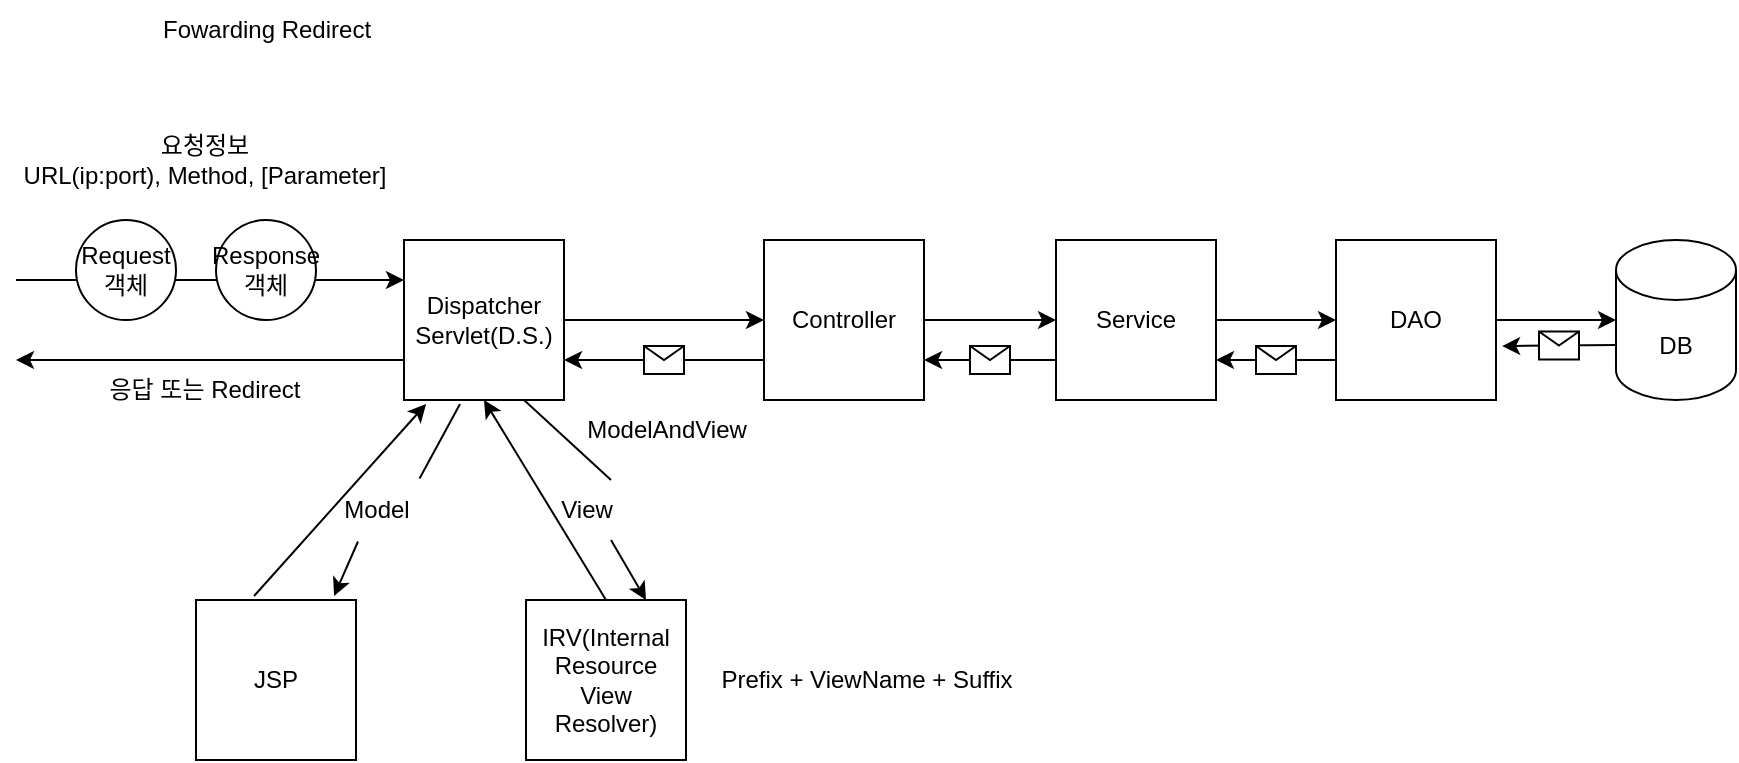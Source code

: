 <mxfile version="20.8.17" type="github" pages="3">
  <diagram name="Flow" id="a38ig548DGWVUYfqITZl">
    <mxGraphModel dx="1415" dy="699" grid="1" gridSize="10" guides="1" tooltips="1" connect="1" arrows="1" fold="1" page="1" pageScale="1" pageWidth="1169" pageHeight="827" math="0" shadow="0">
      <root>
        <mxCell id="0" />
        <mxCell id="1" parent="0" />
        <mxCell id="cVHH7BkLImh6WCXltpSg-1" value="DB" style="shape=cylinder3;whiteSpace=wrap;html=1;boundedLbl=1;backgroundOutline=1;size=15;" vertex="1" parent="1">
          <mxGeometry x="846" y="160" width="60" height="80" as="geometry" />
        </mxCell>
        <mxCell id="cVHH7BkLImh6WCXltpSg-2" value="DAO" style="whiteSpace=wrap;html=1;aspect=fixed;" vertex="1" parent="1">
          <mxGeometry x="706" y="160" width="80" height="80" as="geometry" />
        </mxCell>
        <mxCell id="cVHH7BkLImh6WCXltpSg-3" value="Service" style="whiteSpace=wrap;html=1;aspect=fixed;" vertex="1" parent="1">
          <mxGeometry x="566" y="160" width="80" height="80" as="geometry" />
        </mxCell>
        <mxCell id="cVHH7BkLImh6WCXltpSg-5" value="JSP" style="whiteSpace=wrap;html=1;aspect=fixed;" vertex="1" parent="1">
          <mxGeometry x="136" y="340" width="80" height="80" as="geometry" />
        </mxCell>
        <mxCell id="cVHH7BkLImh6WCXltpSg-6" value="Dispatcher Servlet(D.S.)" style="whiteSpace=wrap;html=1;aspect=fixed;" vertex="1" parent="1">
          <mxGeometry x="240" y="160" width="80" height="80" as="geometry" />
        </mxCell>
        <mxCell id="cVHH7BkLImh6WCXltpSg-7" value="IRV(Internal Resource View Resolver)" style="whiteSpace=wrap;html=1;aspect=fixed;" vertex="1" parent="1">
          <mxGeometry x="301" y="340" width="80" height="80" as="geometry" />
        </mxCell>
        <mxCell id="cVHH7BkLImh6WCXltpSg-8" value="" style="endArrow=classic;html=1;rounded=0;startArrow=none;" edge="1" parent="1" source="cVHH7BkLImh6WCXltpSg-4">
          <mxGeometry width="50" height="50" relative="1" as="geometry">
            <mxPoint x="446" y="250" as="sourcePoint" />
            <mxPoint x="486" y="200" as="targetPoint" />
          </mxGeometry>
        </mxCell>
        <mxCell id="cVHH7BkLImh6WCXltpSg-14" value="" style="endArrow=classic;html=1;rounded=0;exitX=0;exitY=0;exitDx=0;exitDy=52.5;exitPerimeter=0;entryX=1.038;entryY=0.663;entryDx=0;entryDy=0;entryPerimeter=0;" edge="1" parent="1" source="cVHH7BkLImh6WCXltpSg-1" target="cVHH7BkLImh6WCXltpSg-2">
          <mxGeometry relative="1" as="geometry">
            <mxPoint x="666" y="350" as="sourcePoint" />
            <mxPoint x="766" y="350" as="targetPoint" />
          </mxGeometry>
        </mxCell>
        <mxCell id="cVHH7BkLImh6WCXltpSg-15" value="" style="shape=message;html=1;outlineConnect=0;" vertex="1" parent="cVHH7BkLImh6WCXltpSg-14">
          <mxGeometry width="20" height="14" relative="1" as="geometry">
            <mxPoint x="-10" y="-7" as="offset" />
          </mxGeometry>
        </mxCell>
        <mxCell id="cVHH7BkLImh6WCXltpSg-4" value="Controller" style="whiteSpace=wrap;html=1;aspect=fixed;" vertex="1" parent="1">
          <mxGeometry x="420" y="160" width="80" height="80" as="geometry" />
        </mxCell>
        <mxCell id="cVHH7BkLImh6WCXltpSg-19" value="" style="endArrow=classic;html=1;rounded=0;entryX=0;entryY=0.5;entryDx=0;entryDy=0;" edge="1" parent="1" source="cVHH7BkLImh6WCXltpSg-6" target="cVHH7BkLImh6WCXltpSg-4">
          <mxGeometry width="50" height="50" relative="1" as="geometry">
            <mxPoint x="366" y="250" as="sourcePoint" />
            <mxPoint x="416" y="200" as="targetPoint" />
          </mxGeometry>
        </mxCell>
        <mxCell id="cVHH7BkLImh6WCXltpSg-21" value="" style="endArrow=classic;html=1;rounded=0;entryX=0;entryY=0.5;entryDx=0;entryDy=0;" edge="1" parent="1" source="cVHH7BkLImh6WCXltpSg-4" target="cVHH7BkLImh6WCXltpSg-3">
          <mxGeometry width="50" height="50" relative="1" as="geometry">
            <mxPoint x="500" y="250" as="sourcePoint" />
            <mxPoint x="566" y="200" as="targetPoint" />
          </mxGeometry>
        </mxCell>
        <mxCell id="cVHH7BkLImh6WCXltpSg-22" value="" style="endArrow=classic;html=1;rounded=0;entryX=0;entryY=0.5;entryDx=0;entryDy=0;" edge="1" parent="1" source="cVHH7BkLImh6WCXltpSg-3" target="cVHH7BkLImh6WCXltpSg-2">
          <mxGeometry width="50" height="50" relative="1" as="geometry">
            <mxPoint x="646" y="250" as="sourcePoint" />
            <mxPoint x="706" y="200" as="targetPoint" />
          </mxGeometry>
        </mxCell>
        <mxCell id="cVHH7BkLImh6WCXltpSg-24" value="" style="endArrow=classic;html=1;rounded=0;entryX=0;entryY=0.5;entryDx=0;entryDy=0;entryPerimeter=0;" edge="1" parent="1" source="cVHH7BkLImh6WCXltpSg-2" target="cVHH7BkLImh6WCXltpSg-1">
          <mxGeometry width="50" height="50" relative="1" as="geometry">
            <mxPoint x="786" y="250" as="sourcePoint" />
            <mxPoint x="856.711" y="200" as="targetPoint" />
          </mxGeometry>
        </mxCell>
        <mxCell id="cVHH7BkLImh6WCXltpSg-25" value="" style="endArrow=classic;html=1;rounded=0;exitX=0;exitY=0.75;exitDx=0;exitDy=0;entryX=1;entryY=0.75;entryDx=0;entryDy=0;" edge="1" parent="1" source="cVHH7BkLImh6WCXltpSg-2" target="cVHH7BkLImh6WCXltpSg-3">
          <mxGeometry relative="1" as="geometry">
            <mxPoint x="656" y="300" as="sourcePoint" />
            <mxPoint x="756" y="300" as="targetPoint" />
          </mxGeometry>
        </mxCell>
        <mxCell id="cVHH7BkLImh6WCXltpSg-26" value="" style="shape=message;html=1;outlineConnect=0;" vertex="1" parent="cVHH7BkLImh6WCXltpSg-25">
          <mxGeometry width="20" height="14" relative="1" as="geometry">
            <mxPoint x="-10" y="-7" as="offset" />
          </mxGeometry>
        </mxCell>
        <mxCell id="cVHH7BkLImh6WCXltpSg-27" value="" style="endArrow=classic;html=1;rounded=0;exitX=0;exitY=0.75;exitDx=0;exitDy=0;entryX=1;entryY=0.75;entryDx=0;entryDy=0;" edge="1" parent="1" source="cVHH7BkLImh6WCXltpSg-3" target="cVHH7BkLImh6WCXltpSg-4">
          <mxGeometry relative="1" as="geometry">
            <mxPoint x="656" y="300" as="sourcePoint" />
            <mxPoint x="756" y="300" as="targetPoint" />
          </mxGeometry>
        </mxCell>
        <mxCell id="cVHH7BkLImh6WCXltpSg-28" value="" style="shape=message;html=1;outlineConnect=0;" vertex="1" parent="cVHH7BkLImh6WCXltpSg-27">
          <mxGeometry width="20" height="14" relative="1" as="geometry">
            <mxPoint x="-10" y="-7" as="offset" />
          </mxGeometry>
        </mxCell>
        <mxCell id="cVHH7BkLImh6WCXltpSg-29" value="" style="endArrow=classic;html=1;rounded=0;exitX=0;exitY=0.75;exitDx=0;exitDy=0;entryX=1;entryY=0.75;entryDx=0;entryDy=0;" edge="1" parent="1" source="cVHH7BkLImh6WCXltpSg-4" target="cVHH7BkLImh6WCXltpSg-6">
          <mxGeometry relative="1" as="geometry">
            <mxPoint x="656" y="300" as="sourcePoint" />
            <mxPoint x="756" y="300" as="targetPoint" />
          </mxGeometry>
        </mxCell>
        <mxCell id="cVHH7BkLImh6WCXltpSg-30" value="" style="shape=message;html=1;outlineConnect=0;" vertex="1" parent="cVHH7BkLImh6WCXltpSg-29">
          <mxGeometry width="20" height="14" relative="1" as="geometry">
            <mxPoint x="-10" y="-7" as="offset" />
          </mxGeometry>
        </mxCell>
        <mxCell id="cVHH7BkLImh6WCXltpSg-32" value="ModelAndView" style="text;html=1;align=center;verticalAlign=middle;resizable=0;points=[];autosize=1;strokeColor=none;fillColor=none;" vertex="1" parent="1">
          <mxGeometry x="321" y="240" width="100" height="30" as="geometry" />
        </mxCell>
        <mxCell id="cVHH7BkLImh6WCXltpSg-33" value="" style="endArrow=classic;html=1;rounded=0;exitX=0.75;exitY=1;exitDx=0;exitDy=0;entryX=0.75;entryY=0;entryDx=0;entryDy=0;startArrow=none;" edge="1" parent="1" source="cVHH7BkLImh6WCXltpSg-34" target="cVHH7BkLImh6WCXltpSg-7">
          <mxGeometry width="50" height="50" relative="1" as="geometry">
            <mxPoint x="686" y="330" as="sourcePoint" />
            <mxPoint x="356" y="340" as="targetPoint" />
          </mxGeometry>
        </mxCell>
        <mxCell id="cVHH7BkLImh6WCXltpSg-35" value="Prefix + ViewName + Suffix" style="text;html=1;align=center;verticalAlign=middle;resizable=0;points=[];autosize=1;strokeColor=none;fillColor=none;" vertex="1" parent="1">
          <mxGeometry x="386" y="365" width="170" height="30" as="geometry" />
        </mxCell>
        <mxCell id="cVHH7BkLImh6WCXltpSg-36" value="" style="endArrow=classic;html=1;rounded=0;exitX=0.5;exitY=0;exitDx=0;exitDy=0;exitPerimeter=0;entryX=0.5;entryY=1;entryDx=0;entryDy=0;" edge="1" parent="1" source="cVHH7BkLImh6WCXltpSg-7" target="cVHH7BkLImh6WCXltpSg-6">
          <mxGeometry width="50" height="50" relative="1" as="geometry">
            <mxPoint x="686" y="330" as="sourcePoint" />
            <mxPoint x="736" y="280" as="targetPoint" />
          </mxGeometry>
        </mxCell>
        <mxCell id="cVHH7BkLImh6WCXltpSg-37" value="" style="endArrow=classic;html=1;rounded=0;exitX=0.35;exitY=1.025;exitDx=0;exitDy=0;entryX=0.863;entryY=-0.025;entryDx=0;entryDy=0;exitPerimeter=0;entryPerimeter=0;startArrow=none;" edge="1" parent="1" source="cVHH7BkLImh6WCXltpSg-38" target="cVHH7BkLImh6WCXltpSg-5">
          <mxGeometry width="50" height="50" relative="1" as="geometry">
            <mxPoint x="686" y="330" as="sourcePoint" />
            <mxPoint x="736" y="280" as="targetPoint" />
          </mxGeometry>
        </mxCell>
        <mxCell id="cVHH7BkLImh6WCXltpSg-39" value="" style="endArrow=none;html=1;rounded=0;exitX=0.75;exitY=1;exitDx=0;exitDy=0;entryX=0.75;entryY=0;entryDx=0;entryDy=0;" edge="1" parent="1" source="cVHH7BkLImh6WCXltpSg-6" target="cVHH7BkLImh6WCXltpSg-34">
          <mxGeometry width="50" height="50" relative="1" as="geometry">
            <mxPoint x="300" y="240" as="sourcePoint" />
            <mxPoint x="361" y="340" as="targetPoint" />
          </mxGeometry>
        </mxCell>
        <mxCell id="cVHH7BkLImh6WCXltpSg-34" value="View" style="text;html=1;align=center;verticalAlign=middle;resizable=0;points=[];autosize=1;strokeColor=none;fillColor=none;" vertex="1" parent="1">
          <mxGeometry x="306" y="280" width="50" height="30" as="geometry" />
        </mxCell>
        <mxCell id="cVHH7BkLImh6WCXltpSg-40" value="" style="endArrow=none;html=1;rounded=0;exitX=0.35;exitY=1.025;exitDx=0;exitDy=0;entryX=0.863;entryY=-0.025;entryDx=0;entryDy=0;exitPerimeter=0;entryPerimeter=0;" edge="1" parent="1" source="cVHH7BkLImh6WCXltpSg-6" target="cVHH7BkLImh6WCXltpSg-38">
          <mxGeometry width="50" height="50" relative="1" as="geometry">
            <mxPoint x="268" y="242" as="sourcePoint" />
            <mxPoint x="205.04" y="338" as="targetPoint" />
          </mxGeometry>
        </mxCell>
        <mxCell id="cVHH7BkLImh6WCXltpSg-38" value="Model" style="text;html=1;align=center;verticalAlign=middle;resizable=0;points=[];autosize=1;strokeColor=none;fillColor=none;" vertex="1" parent="1">
          <mxGeometry x="196" y="280" width="60" height="30" as="geometry" />
        </mxCell>
        <mxCell id="cVHH7BkLImh6WCXltpSg-42" value="" style="endArrow=classic;html=1;rounded=0;exitX=0.363;exitY=-0.025;exitDx=0;exitDy=0;exitPerimeter=0;entryX=0.138;entryY=1.025;entryDx=0;entryDy=0;entryPerimeter=0;" edge="1" parent="1" source="cVHH7BkLImh6WCXltpSg-5" target="cVHH7BkLImh6WCXltpSg-6">
          <mxGeometry width="50" height="50" relative="1" as="geometry">
            <mxPoint x="146" y="310" as="sourcePoint" />
            <mxPoint x="196" y="260" as="targetPoint" />
          </mxGeometry>
        </mxCell>
        <mxCell id="cVHH7BkLImh6WCXltpSg-43" value="" style="endArrow=classic;html=1;rounded=0;exitX=0;exitY=0.75;exitDx=0;exitDy=0;" edge="1" parent="1" source="cVHH7BkLImh6WCXltpSg-6">
          <mxGeometry width="50" height="50" relative="1" as="geometry">
            <mxPoint x="686" y="330" as="sourcePoint" />
            <mxPoint x="46" y="220" as="targetPoint" />
          </mxGeometry>
        </mxCell>
        <mxCell id="cVHH7BkLImh6WCXltpSg-44" value="" style="endArrow=classic;html=1;rounded=0;entryX=0;entryY=0.25;entryDx=0;entryDy=0;" edge="1" parent="1" target="cVHH7BkLImh6WCXltpSg-6">
          <mxGeometry width="50" height="50" relative="1" as="geometry">
            <mxPoint x="46" y="180" as="sourcePoint" />
            <mxPoint x="646" y="240" as="targetPoint" />
          </mxGeometry>
        </mxCell>
        <mxCell id="cVHH7BkLImh6WCXltpSg-45" value="요청정보&lt;br&gt;URL(ip:port), Method, [Parameter]" style="text;html=1;align=center;verticalAlign=middle;resizable=0;points=[];autosize=1;strokeColor=none;fillColor=none;" vertex="1" parent="1">
          <mxGeometry x="40" y="100" width="200" height="40" as="geometry" />
        </mxCell>
        <mxCell id="cVHH7BkLImh6WCXltpSg-46" value="Request&lt;br&gt;객체" style="ellipse;whiteSpace=wrap;html=1;aspect=fixed;" vertex="1" parent="1">
          <mxGeometry x="76" y="150" width="50" height="50" as="geometry" />
        </mxCell>
        <mxCell id="cVHH7BkLImh6WCXltpSg-47" value="Response&lt;br&gt;객체" style="ellipse;whiteSpace=wrap;html=1;aspect=fixed;" vertex="1" parent="1">
          <mxGeometry x="146" y="150" width="50" height="50" as="geometry" />
        </mxCell>
        <mxCell id="cVHH7BkLImh6WCXltpSg-49" value="Fowarding Redirect" style="text;html=1;align=center;verticalAlign=middle;resizable=0;points=[];autosize=1;strokeColor=none;fillColor=none;" vertex="1" parent="1">
          <mxGeometry x="106" y="40" width="130" height="30" as="geometry" />
        </mxCell>
        <mxCell id="cVHH7BkLImh6WCXltpSg-50" value="응답 또는 Redirect" style="text;html=1;align=center;verticalAlign=middle;resizable=0;points=[];autosize=1;strokeColor=none;fillColor=none;" vertex="1" parent="1">
          <mxGeometry x="80" y="220" width="120" height="30" as="geometry" />
        </mxCell>
      </root>
    </mxGraphModel>
  </diagram>
  <diagram id="5pSsUK6Ihgyl1BSsLuDA" name="Class Diagram - Product">
    <mxGraphModel dx="1415" dy="756" grid="1" gridSize="10" guides="1" tooltips="1" connect="1" arrows="1" fold="1" page="1" pageScale="1" pageWidth="1169" pageHeight="827" math="0" shadow="0">
      <root>
        <mxCell id="0" />
        <mxCell id="1" parent="0" />
        <mxCell id="afDt_r49-M6QYHOoE6Rl-1" value="ProductDAO" style="swimlane;fontStyle=1;align=center;verticalAlign=top;childLayout=stackLayout;horizontal=1;startSize=26;horizontalStack=0;resizeParent=1;resizeParentMax=0;resizeLast=0;collapsible=1;marginBottom=0;" vertex="1" parent="1">
          <mxGeometry x="770" y="140" width="260" height="190" as="geometry" />
        </mxCell>
        <mxCell id="afDt_r49-M6QYHOoE6Rl-2" value="- sqlSession: SqlSession&#xa;- NAMESPACE : String" style="text;strokeColor=none;fillColor=none;align=left;verticalAlign=top;spacingLeft=4;spacingRight=4;overflow=hidden;rotatable=0;points=[[0,0.5],[1,0.5]];portConstraint=eastwest;" vertex="1" parent="afDt_r49-M6QYHOoE6Rl-1">
          <mxGeometry y="26" width="260" height="44" as="geometry" />
        </mxCell>
        <mxCell id="afDt_r49-M6QYHOoE6Rl-3" value="" style="line;strokeWidth=1;fillColor=none;align=left;verticalAlign=middle;spacingTop=-1;spacingLeft=3;spacingRight=3;rotatable=0;labelPosition=right;points=[];portConstraint=eastwest;strokeColor=inherit;" vertex="1" parent="afDt_r49-M6QYHOoE6Rl-1">
          <mxGeometry y="70" width="260" height="10" as="geometry" />
        </mxCell>
        <mxCell id="afDt_r49-M6QYHOoE6Rl-4" value="+ getProductList(): List&lt;ProductDTO&gt;&#xa;+ getProductDetail(ProductDTO): ProductDTO&#xa;+ setProductAdd(ProductDTO): int" style="text;strokeColor=none;fillColor=none;align=left;verticalAlign=top;spacingLeft=4;spacingRight=4;overflow=hidden;rotatable=0;points=[[0,0.5],[1,0.5]];portConstraint=eastwest;" vertex="1" parent="afDt_r49-M6QYHOoE6Rl-1">
          <mxGeometry y="80" width="260" height="110" as="geometry" />
        </mxCell>
        <mxCell id="afDt_r49-M6QYHOoE6Rl-5" value="&lt;font style=&quot;font-size: 24px;&quot;&gt;Class Diagram&lt;/font&gt;" style="text;html=1;align=center;verticalAlign=middle;resizable=0;points=[];autosize=1;strokeColor=none;fillColor=none;" vertex="1" parent="1">
          <mxGeometry x="40" y="40" width="180" height="40" as="geometry" />
        </mxCell>
        <mxCell id="afDt_r49-M6QYHOoE6Rl-6" value="&lt;font style=&quot;font-size: 12px;&quot;&gt;Product&lt;br&gt;&lt;/font&gt;" style="text;html=1;align=center;verticalAlign=middle;resizable=0;points=[];autosize=1;strokeColor=none;fillColor=none;fontSize=24;" vertex="1" parent="1">
          <mxGeometry x="40" y="90" width="60" height="40" as="geometry" />
        </mxCell>
        <mxCell id="afDt_r49-M6QYHOoE6Rl-8" value="ProductService" style="swimlane;fontStyle=1;align=center;verticalAlign=top;childLayout=stackLayout;horizontal=1;startSize=26;horizontalStack=0;resizeParent=1;resizeParentMax=0;resizeLast=0;collapsible=1;marginBottom=0;fontSize=12;" vertex="1" parent="1">
          <mxGeometry x="370" y="140" width="340" height="200" as="geometry" />
        </mxCell>
        <mxCell id="afDt_r49-M6QYHOoE6Rl-9" value="- ProductDAO: ProductDAO" style="text;strokeColor=none;fillColor=none;align=left;verticalAlign=top;spacingLeft=4;spacingRight=4;overflow=hidden;rotatable=0;points=[[0,0.5],[1,0.5]];portConstraint=eastwest;fontSize=12;" vertex="1" parent="afDt_r49-M6QYHOoE6Rl-8">
          <mxGeometry y="26" width="340" height="26" as="geometry" />
        </mxCell>
        <mxCell id="afDt_r49-M6QYHOoE6Rl-10" value="" style="line;strokeWidth=1;fillColor=none;align=left;verticalAlign=middle;spacingTop=-1;spacingLeft=3;spacingRight=3;rotatable=0;labelPosition=right;points=[];portConstraint=eastwest;strokeColor=inherit;fontSize=12;" vertex="1" parent="afDt_r49-M6QYHOoE6Rl-8">
          <mxGeometry y="52" width="340" height="8" as="geometry" />
        </mxCell>
        <mxCell id="afDt_r49-M6QYHOoE6Rl-11" value="+ getProductList(): List&lt;ProductDTO&gt;&#xa;+ getProductDetail(ProductDTO): ProductDTO&#xa;+ setProductAdd(ProductDTO, List&lt;ProductOptionDTO&gt;): int" style="text;strokeColor=none;fillColor=none;align=left;verticalAlign=top;spacingLeft=4;spacingRight=4;overflow=hidden;rotatable=0;points=[[0,0.5],[1,0.5]];portConstraint=eastwest;fontSize=12;" vertex="1" parent="afDt_r49-M6QYHOoE6Rl-8">
          <mxGeometry y="60" width="340" height="140" as="geometry" />
        </mxCell>
        <mxCell id="afDt_r49-M6QYHOoE6Rl-12" value="ProductController" style="swimlane;fontStyle=1;align=center;verticalAlign=top;childLayout=stackLayout;horizontal=1;startSize=26;horizontalStack=0;resizeParent=1;resizeParentMax=0;resizeLast=0;collapsible=1;marginBottom=0;fontSize=12;" vertex="1" parent="1">
          <mxGeometry x="40" y="140" width="270" height="200" as="geometry" />
        </mxCell>
        <mxCell id="afDt_r49-M6QYHOoE6Rl-13" value="- ProductService: ProductService" style="text;strokeColor=none;fillColor=none;align=left;verticalAlign=top;spacingLeft=4;spacingRight=4;overflow=hidden;rotatable=0;points=[[0,0.5],[1,0.5]];portConstraint=eastwest;fontSize=12;" vertex="1" parent="afDt_r49-M6QYHOoE6Rl-12">
          <mxGeometry y="26" width="270" height="26" as="geometry" />
        </mxCell>
        <mxCell id="afDt_r49-M6QYHOoE6Rl-14" value="" style="line;strokeWidth=1;fillColor=none;align=left;verticalAlign=middle;spacingTop=-1;spacingLeft=3;spacingRight=3;rotatable=0;labelPosition=right;points=[];portConstraint=eastwest;strokeColor=inherit;fontSize=12;" vertex="1" parent="afDt_r49-M6QYHOoE6Rl-12">
          <mxGeometry y="52" width="270" height="8" as="geometry" />
        </mxCell>
        <mxCell id="afDt_r49-M6QYHOoE6Rl-15" value="+ getProductList(): ModelAndView&#xa;+ getProductDetail(ProductDTO): String&#xa;+ setProductAdd(): Void&#xa;+ setProductAdd(ProductDTO): String" style="text;strokeColor=none;fillColor=none;align=left;verticalAlign=top;spacingLeft=4;spacingRight=4;overflow=hidden;rotatable=0;points=[[0,0.5],[1,0.5]];portConstraint=eastwest;fontSize=12;" vertex="1" parent="afDt_r49-M6QYHOoE6Rl-12">
          <mxGeometry y="60" width="270" height="140" as="geometry" />
        </mxCell>
        <mxCell id="afDt_r49-M6QYHOoE6Rl-16" value="각각 메서드가 하는일들을 블로그나 노션에 적어놓고, 오버로딩된 메서드들이 무슨차이인지도&lt;br&gt;메모를 해두고 보면 좋다." style="text;html=1;align=center;verticalAlign=middle;resizable=0;points=[];autosize=1;strokeColor=none;fillColor=none;fontSize=12;" vertex="1" parent="1">
          <mxGeometry x="310" y="30" width="520" height="40" as="geometry" />
        </mxCell>
        <mxCell id="afDt_r49-M6QYHOoE6Rl-17" value="" style="edgeStyle=orthogonalEdgeStyle;rounded=0;orthogonalLoop=1;jettySize=auto;html=1;fontSize=12;" edge="1" parent="1" source="afDt_r49-M6QYHOoE6Rl-15" target="afDt_r49-M6QYHOoE6Rl-11">
          <mxGeometry relative="1" as="geometry" />
        </mxCell>
        <mxCell id="afDt_r49-M6QYHOoE6Rl-20" value="ProductControll는&lt;br&gt;ProductService를 참조하겠다&lt;br&gt;= 즉, 필요하다. 의존적이다" style="text;html=1;align=center;verticalAlign=middle;resizable=0;points=[];autosize=1;strokeColor=none;fillColor=none;fontSize=12;" vertex="1" parent="1">
          <mxGeometry x="250" y="340" width="180" height="60" as="geometry" />
        </mxCell>
        <mxCell id="afDt_r49-M6QYHOoE6Rl-21" value="ProductService는&lt;br&gt;ProductDAO를 참조하겠다.&lt;br&gt;= 즉, 필요하다. 의존적이다" style="text;html=1;align=center;verticalAlign=middle;resizable=0;points=[];autosize=1;strokeColor=none;fillColor=none;fontSize=12;" vertex="1" parent="1">
          <mxGeometry x="660" y="339" width="170" height="60" as="geometry" />
        </mxCell>
        <mxCell id="afDt_r49-M6QYHOoE6Rl-37" value="" style="edgeStyle=orthogonalEdgeStyle;rounded=0;orthogonalLoop=1;jettySize=auto;html=1;fontSize=12;" edge="1" parent="1" source="afDt_r49-M6QYHOoE6Rl-11" target="afDt_r49-M6QYHOoE6Rl-4">
          <mxGeometry relative="1" as="geometry" />
        </mxCell>
      </root>
    </mxGraphModel>
  </diagram>
  <diagram id="G9jywz4MMIdzYjSdXpmn" name="Class Diagram - Member">
    <mxGraphModel dx="1415" dy="756" grid="1" gridSize="10" guides="1" tooltips="1" connect="1" arrows="1" fold="1" page="1" pageScale="1" pageWidth="1169" pageHeight="827" math="0" shadow="0">
      <root>
        <mxCell id="0" />
        <mxCell id="1" parent="0" />
        <mxCell id="8meTgkc3xByESBasRRkq-5" value="&lt;font style=&quot;font-size: 24px;&quot;&gt;Class Diagram&lt;/font&gt;" style="text;html=1;align=center;verticalAlign=middle;resizable=0;points=[];autosize=1;strokeColor=none;fillColor=none;" vertex="1" parent="1">
          <mxGeometry x="40" y="40" width="180" height="40" as="geometry" />
        </mxCell>
        <mxCell id="8meTgkc3xByESBasRRkq-15" value="각각 메서드가 하는일들을 블로그나 노션에 적어놓고, 오버로딩된 메서드들이 무슨차이인지도&lt;br&gt;메모를 해두고 보면 좋다." style="text;html=1;align=center;verticalAlign=middle;resizable=0;points=[];autosize=1;strokeColor=none;fillColor=none;fontSize=12;" vertex="1" parent="1">
          <mxGeometry x="310" y="30" width="520" height="40" as="geometry" />
        </mxCell>
        <mxCell id="8meTgkc3xByESBasRRkq-19" value="MemberDAO&#xa;" style="swimlane;fontStyle=1;align=center;verticalAlign=top;childLayout=stackLayout;horizontal=1;startSize=26;horizontalStack=0;resizeParent=1;resizeParentMax=0;resizeLast=0;collapsible=1;marginBottom=0;fontSize=12;" vertex="1" parent="1">
          <mxGeometry x="770" y="140" width="260" height="170" as="geometry" />
        </mxCell>
        <mxCell id="8meTgkc3xByESBasRRkq-20" value="- sqlSession: SqlSession&#xa;- NAMESPACE: String" style="text;strokeColor=none;fillColor=none;align=left;verticalAlign=top;spacingLeft=4;spacingRight=4;overflow=hidden;rotatable=0;points=[[0,0.5],[1,0.5]];portConstraint=eastwest;fontSize=12;" vertex="1" parent="8meTgkc3xByESBasRRkq-19">
          <mxGeometry y="26" width="260" height="44" as="geometry" />
        </mxCell>
        <mxCell id="8meTgkc3xByESBasRRkq-21" value="" style="line;strokeWidth=1;fillColor=none;align=left;verticalAlign=middle;spacingTop=-1;spacingLeft=3;spacingRight=3;rotatable=0;labelPosition=right;points=[];portConstraint=eastwest;strokeColor=inherit;fontSize=12;" vertex="1" parent="8meTgkc3xByESBasRRkq-19">
          <mxGeometry y="70" width="260" height="8" as="geometry" />
        </mxCell>
        <mxCell id="8meTgkc3xByESBasRRkq-22" value="+ setMemberAdd(MemberDTO): int" style="text;strokeColor=none;fillColor=none;align=left;verticalAlign=top;spacingLeft=4;spacingRight=4;overflow=hidden;rotatable=0;points=[[0,0.5],[1,0.5]];portConstraint=eastwest;fontSize=12;" vertex="1" parent="8meTgkc3xByESBasRRkq-19">
          <mxGeometry y="78" width="260" height="92" as="geometry" />
        </mxCell>
        <mxCell id="8meTgkc3xByESBasRRkq-23" value="Member" style="text;html=1;align=center;verticalAlign=middle;resizable=0;points=[];autosize=1;strokeColor=none;fillColor=none;fontSize=12;" vertex="1" parent="1">
          <mxGeometry x="30" y="100" width="70" height="30" as="geometry" />
        </mxCell>
        <mxCell id="8meTgkc3xByESBasRRkq-24" value="MemberService" style="swimlane;fontStyle=1;align=center;verticalAlign=top;childLayout=stackLayout;horizontal=1;startSize=26;horizontalStack=0;resizeParent=1;resizeParentMax=0;resizeLast=0;collapsible=1;marginBottom=0;fontSize=12;" vertex="1" parent="1">
          <mxGeometry x="380" y="140" width="330" height="170" as="geometry" />
        </mxCell>
        <mxCell id="8meTgkc3xByESBasRRkq-25" value="- memberDAO: MemberDAO" style="text;strokeColor=none;fillColor=none;align=left;verticalAlign=top;spacingLeft=4;spacingRight=4;overflow=hidden;rotatable=0;points=[[0,0.5],[1,0.5]];portConstraint=eastwest;fontSize=12;" vertex="1" parent="8meTgkc3xByESBasRRkq-24">
          <mxGeometry y="26" width="330" height="26" as="geometry" />
        </mxCell>
        <mxCell id="8meTgkc3xByESBasRRkq-26" value="" style="line;strokeWidth=1;fillColor=none;align=left;verticalAlign=middle;spacingTop=-1;spacingLeft=3;spacingRight=3;rotatable=0;labelPosition=right;points=[];portConstraint=eastwest;strokeColor=inherit;fontSize=12;" vertex="1" parent="8meTgkc3xByESBasRRkq-24">
          <mxGeometry y="52" width="330" height="8" as="geometry" />
        </mxCell>
        <mxCell id="8meTgkc3xByESBasRRkq-27" value="+ setMemberAdd(memberDTO): int" style="text;strokeColor=none;fillColor=none;align=left;verticalAlign=top;spacingLeft=4;spacingRight=4;overflow=hidden;rotatable=0;points=[[0,0.5],[1,0.5]];portConstraint=eastwest;fontSize=12;" vertex="1" parent="8meTgkc3xByESBasRRkq-24">
          <mxGeometry y="60" width="330" height="110" as="geometry" />
        </mxCell>
        <mxCell id="8meTgkc3xByESBasRRkq-28" value="MemberController" style="swimlane;fontStyle=1;align=center;verticalAlign=top;childLayout=stackLayout;horizontal=1;startSize=26;horizontalStack=0;resizeParent=1;resizeParentMax=0;resizeLast=0;collapsible=1;marginBottom=0;fontSize=12;" vertex="1" parent="1">
          <mxGeometry x="40" y="140" width="270" height="170" as="geometry" />
        </mxCell>
        <mxCell id="8meTgkc3xByESBasRRkq-29" value="- memberService: MemberService" style="text;strokeColor=none;fillColor=none;align=left;verticalAlign=top;spacingLeft=4;spacingRight=4;overflow=hidden;rotatable=0;points=[[0,0.5],[1,0.5]];portConstraint=eastwest;fontSize=12;" vertex="1" parent="8meTgkc3xByESBasRRkq-28">
          <mxGeometry y="26" width="270" height="26" as="geometry" />
        </mxCell>
        <mxCell id="8meTgkc3xByESBasRRkq-30" value="" style="line;strokeWidth=1;fillColor=none;align=left;verticalAlign=middle;spacingTop=-1;spacingLeft=3;spacingRight=3;rotatable=0;labelPosition=right;points=[];portConstraint=eastwest;strokeColor=inherit;fontSize=12;" vertex="1" parent="8meTgkc3xByESBasRRkq-28">
          <mxGeometry y="52" width="270" height="8" as="geometry" />
        </mxCell>
        <mxCell id="8meTgkc3xByESBasRRkq-31" value="+ setMemberAdd(): Void&#xa;+ setMemberAdd(MemberDTO): String" style="text;strokeColor=none;fillColor=none;align=left;verticalAlign=top;spacingLeft=4;spacingRight=4;overflow=hidden;rotatable=0;points=[[0,0.5],[1,0.5]];portConstraint=eastwest;fontSize=12;" vertex="1" parent="8meTgkc3xByESBasRRkq-28">
          <mxGeometry y="60" width="270" height="110" as="geometry" />
        </mxCell>
        <mxCell id="8meTgkc3xByESBasRRkq-33" value="" style="edgeStyle=orthogonalEdgeStyle;rounded=0;orthogonalLoop=1;jettySize=auto;html=1;fontSize=12;" edge="1" parent="1" source="8meTgkc3xByESBasRRkq-31" target="8meTgkc3xByESBasRRkq-27">
          <mxGeometry relative="1" as="geometry" />
        </mxCell>
        <mxCell id="8meTgkc3xByESBasRRkq-34" value="" style="edgeStyle=orthogonalEdgeStyle;rounded=0;orthogonalLoop=1;jettySize=auto;html=1;fontSize=12;" edge="1" parent="1" source="8meTgkc3xByESBasRRkq-27" target="8meTgkc3xByESBasRRkq-22">
          <mxGeometry relative="1" as="geometry" />
        </mxCell>
      </root>
    </mxGraphModel>
  </diagram>
</mxfile>
